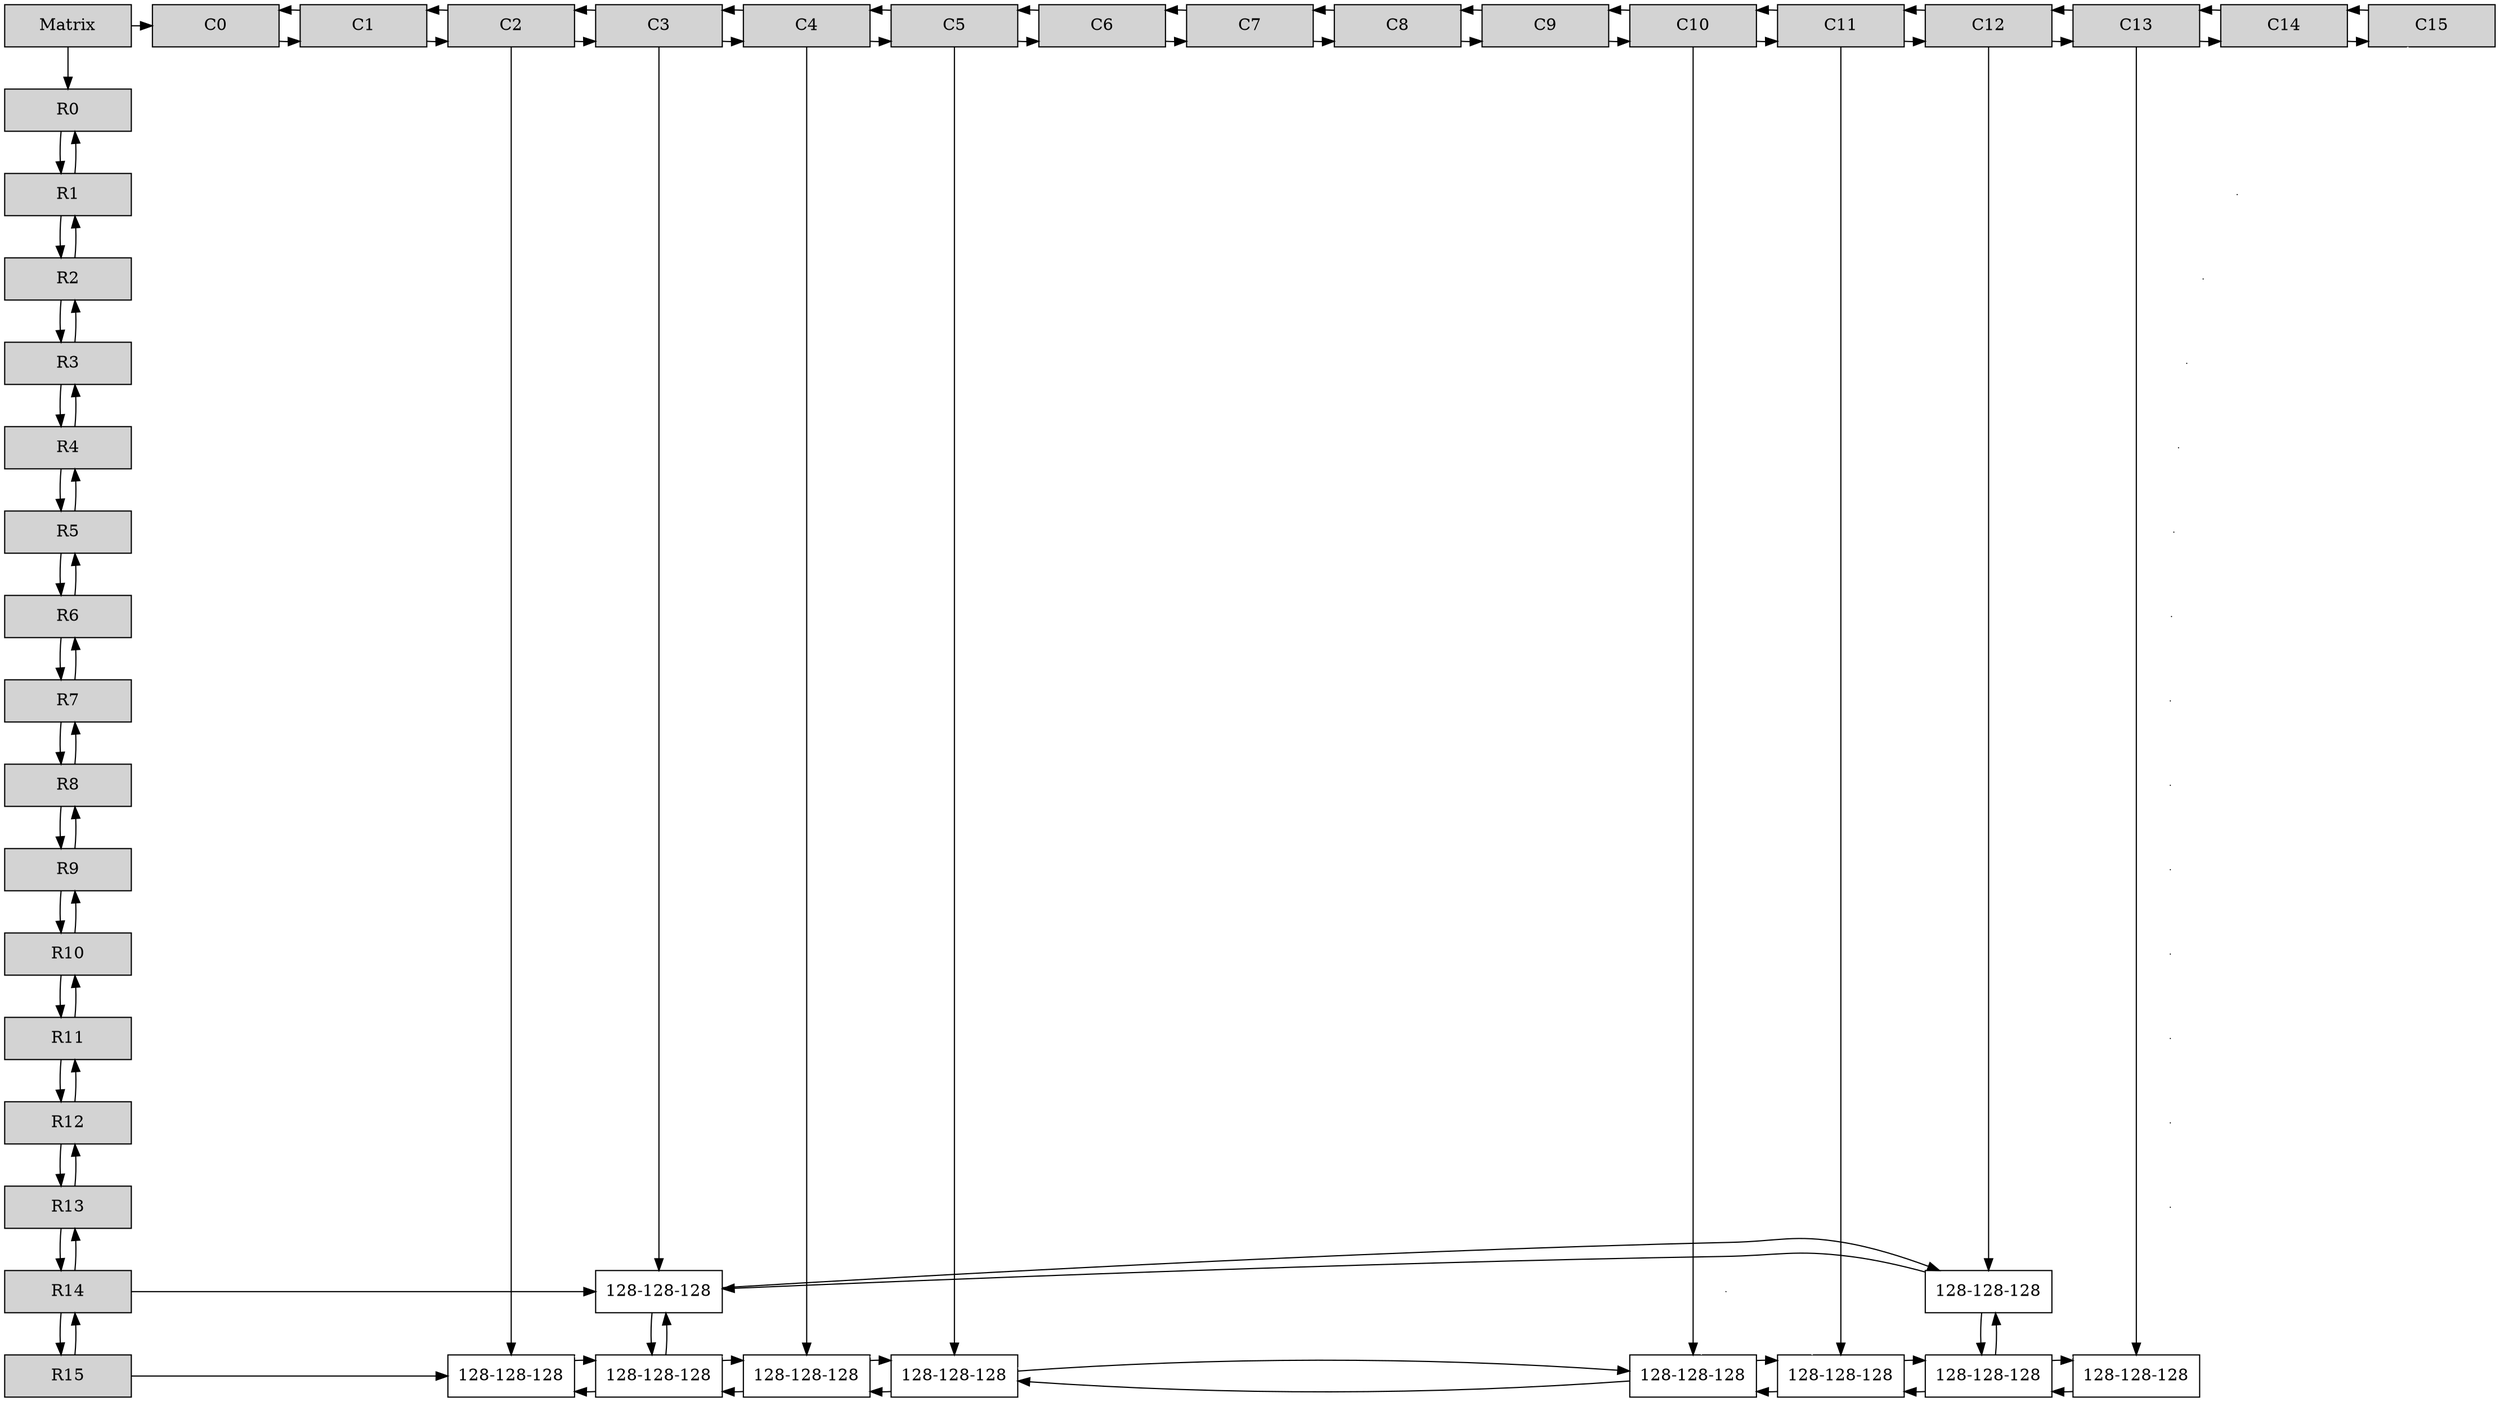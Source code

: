 digraph Sparce_Matrix {
node [shape=box]
Mt[ label = "Matrix", width = 1.5, style = filled, group = 1 ];
e0[ shape = point, width = 0 ];
e1[ shape = point, width = 0 ];
e2[ shape = point, width = 0 ];
e3[ shape = point, width = 0 ];
e4[ shape = point, width = 0 ];
e5[ shape = point, width = 0 ];
e6[ shape = point, width = 0 ];
e7[ shape = point, width = 0 ];
e8[ shape = point, width = 0 ];
e9[ shape = point, width = 0 ];
e10[ shape = point, width = 0 ];
e11[ shape = point, width = 0 ];
e12[ shape = point, width = 0 ];
e13[ shape = point, width = 0 ];
A0[label ="C0" width = 1.5 style = filled, group =2];
A0->A1;
A1[label ="C1" width = 1.5 style = filled, group =3];
A1->A2;
A1->A0;
A2[label ="C2" width = 1.5 style = filled, group =4];
A2->A3;
A2->A1;
A3[label ="C3" width = 1.5 style = filled, group =5];
A3->A4;
A3->A2;
A4[label ="C4" width = 1.5 style = filled, group =6];
A4->A5;
A4->A3;
A5[label ="C5" width = 1.5 style = filled, group =7];
A5->A6;
A5->A4;
A6[label ="C6" width = 1.5 style = filled, group =8];
A6->A7;
A6->A5;
A7[label ="C7" width = 1.5 style = filled, group =9];
A7->A8;
A7->A6;
A8[label ="C8" width = 1.5 style = filled, group =10];
A8->A9;
A8->A7;
A9[label ="C9" width = 1.5 style = filled, group =11];
A9->A10;
A9->A8;
A10[label ="C10" width = 1.5 style = filled, group =12];
A10->A11;
A10->A9;
A11[label ="C11" width = 1.5 style = filled, group =13];
A11->A12;
A11->A10;
A12[label ="C12" width = 1.5 style = filled, group =14];
A12->A13;
A12->A11;
A13[label ="C13" width = 1.5 style = filled, group =15];
A13->A14;
A13->A12;
A14[label ="C14" width = 1.5 style = filled, group =16];
A14->A15;
A14->A13;
A15[label ="C15" width = 1.5 style = filled, group =17];
A15->A14;
{ rank = same; Mt; A0; A1; A2; A3; A4; A5; A6; A7; A8; A9; A10; A11; A12; A13; A14; A15; }
U0[label = "R0"    width = 1.5 style = filled, group = 1 ];
U0->U1;
U1[label = "R1"    width = 1.5 style = filled, group = 1 ];
U1->U2;
U1->U0;
U2[label = "R2"    width = 1.5 style = filled, group = 1 ];
U2->U3;
U2->U1;
U3[label = "R3"    width = 1.5 style = filled, group = 1 ];
U3->U4;
U3->U2;
U4[label = "R4"    width = 1.5 style = filled, group = 1 ];
U4->U5;
U4->U3;
U5[label = "R5"    width = 1.5 style = filled, group = 1 ];
U5->U6;
U5->U4;
U6[label = "R6"    width = 1.5 style = filled, group = 1 ];
U6->U7;
U6->U5;
U7[label = "R7"    width = 1.5 style = filled, group = 1 ];
U7->U8;
U7->U6;
U8[label = "R8"    width = 1.5 style = filled, group = 1 ];
U8->U9;
U8->U7;
U9[label = "R9"    width = 1.5 style = filled, group = 1 ];
U9->U10;
U9->U8;
U10[label = "R10"    width = 1.5 style = filled, group = 1 ];
U10->U11;
U10->U9;
U11[label = "R11"    width = 1.5 style = filled, group = 1 ];
U11->U12;
U11->U10;
U12[label = "R12"    width = 1.5 style = filled, group = 1 ];
U12->U13;
U12->U11;
U13[label = "R13"    width = 1.5 style = filled, group = 1 ];
U13->U14;
U13->U12;
U14[label = "R14"    width = 1.5 style = filled, group = 1 ];
U14->U15;
U14->U13;
N3_L14 [label = "128-128-128" width = 1.5, group =5];
U14 -> N3_L14;
A3 -> N3_L14;
N12_L14 [label = "128-128-128" width = 1.5, group =14];
N12_L14 -> N3_L14;
N3_L14 -> N12_L14;
A12 -> N12_L14;
{ rank = same; U14;N3_L14;N12_L14;}
U15[label = "R15"    width = 1.5 style = filled, group = 1 ];
U15->U14;
N2_L15 [label = "128-128-128" width = 1.5, group =4];
U15 -> N2_L15;
A2 -> N2_L15;
e13-> N2_L15[dir = none, color = "white"];
N3_L15 [label = "128-128-128" width = 1.5, group =5];
N3_L15 -> N2_L15;
N2_L15 -> N3_L15;
N3_L15 -> N3_L14;
N3_L14 -> N3_L15;
e13-> N3_L15[dir = none, color = "white"];
N4_L15 [label = "128-128-128" width = 1.5, group =6];
N4_L15 -> N3_L15;
N3_L15 -> N4_L15;
A4 -> N4_L15;
e13-> N4_L15[dir = none, color = "white"];
N5_L15 [label = "128-128-128" width = 1.5, group =7];
N5_L15 -> N4_L15;
N4_L15 -> N5_L15;
A5 -> N5_L15;
e13-> N5_L15[dir = none, color = "white"];
N10_L15 [label = "128-128-128" width = 1.5, group =12];
N10_L15 -> N5_L15;
N5_L15 -> N10_L15;
A10 -> N10_L15;
e13-> N10_L15[dir = none, color = "white"];
N11_L15 [label = "128-128-128" width = 1.5, group =13];
N11_L15 -> N10_L15;
N10_L15 -> N11_L15;
A11 -> N11_L15;
e13-> N11_L15[dir = none, color = "white"];
N12_L15 [label = "128-128-128" width = 1.5, group =14];
N12_L15 -> N11_L15;
N11_L15 -> N12_L15;
N12_L15 -> N12_L14;
N12_L14 -> N12_L15;
e13-> N12_L15[dir = none, color = "white"];
N13_L15 [label = "128-128-128" width = 1.5, group =15];
N13_L15 -> N12_L15;
N12_L15 -> N13_L15;
A13 -> N13_L15;
e13-> N13_L15[dir = none, color = "white"];
{ rank = same; U15;N2_L15;N3_L15;N4_L15;N5_L15;N10_L15;N11_L15;N12_L15;N13_L15;}
Mt->U0;
Mt->A0;
{ rank = same; U1; e0}
{ rank = same; U2; e1}
{ rank = same; U3; e2}
{ rank = same; U4; e3}
{ rank = same; U5; e4}
{ rank = same; U6; e5}
{ rank = same; U7; e6}
{ rank = same; U8; e7}
{ rank = same; U9; e8}
{ rank = same; U10; e9}
{ rank = same; U11; e10}
{ rank = same; U12; e11}
{ rank = same; U13; e12}
{ rank = same; U14; e13}
A15-> e0[ dir = none, color = "white" ];
e0-> e1[ dir = none, color = "white" ];
e1-> e2[ dir = none, color = "white" ];
e2-> e3[ dir = none, color = "white" ];
e3-> e4[ dir = none, color = "white" ];
e4-> e5[ dir = none, color = "white" ];
e5-> e6[ dir = none, color = "white" ];
e6-> e7[ dir = none, color = "white" ];
e7-> e8[ dir = none, color = "white" ];
e8-> e9[ dir = none, color = "white" ];
e9-> e10[ dir = none, color = "white" ];
e10-> e11[ dir = none, color = "white" ];
e11-> e12[ dir = none, color = "white" ];
e12-> e13[ dir = none, color = "white" ];
}
